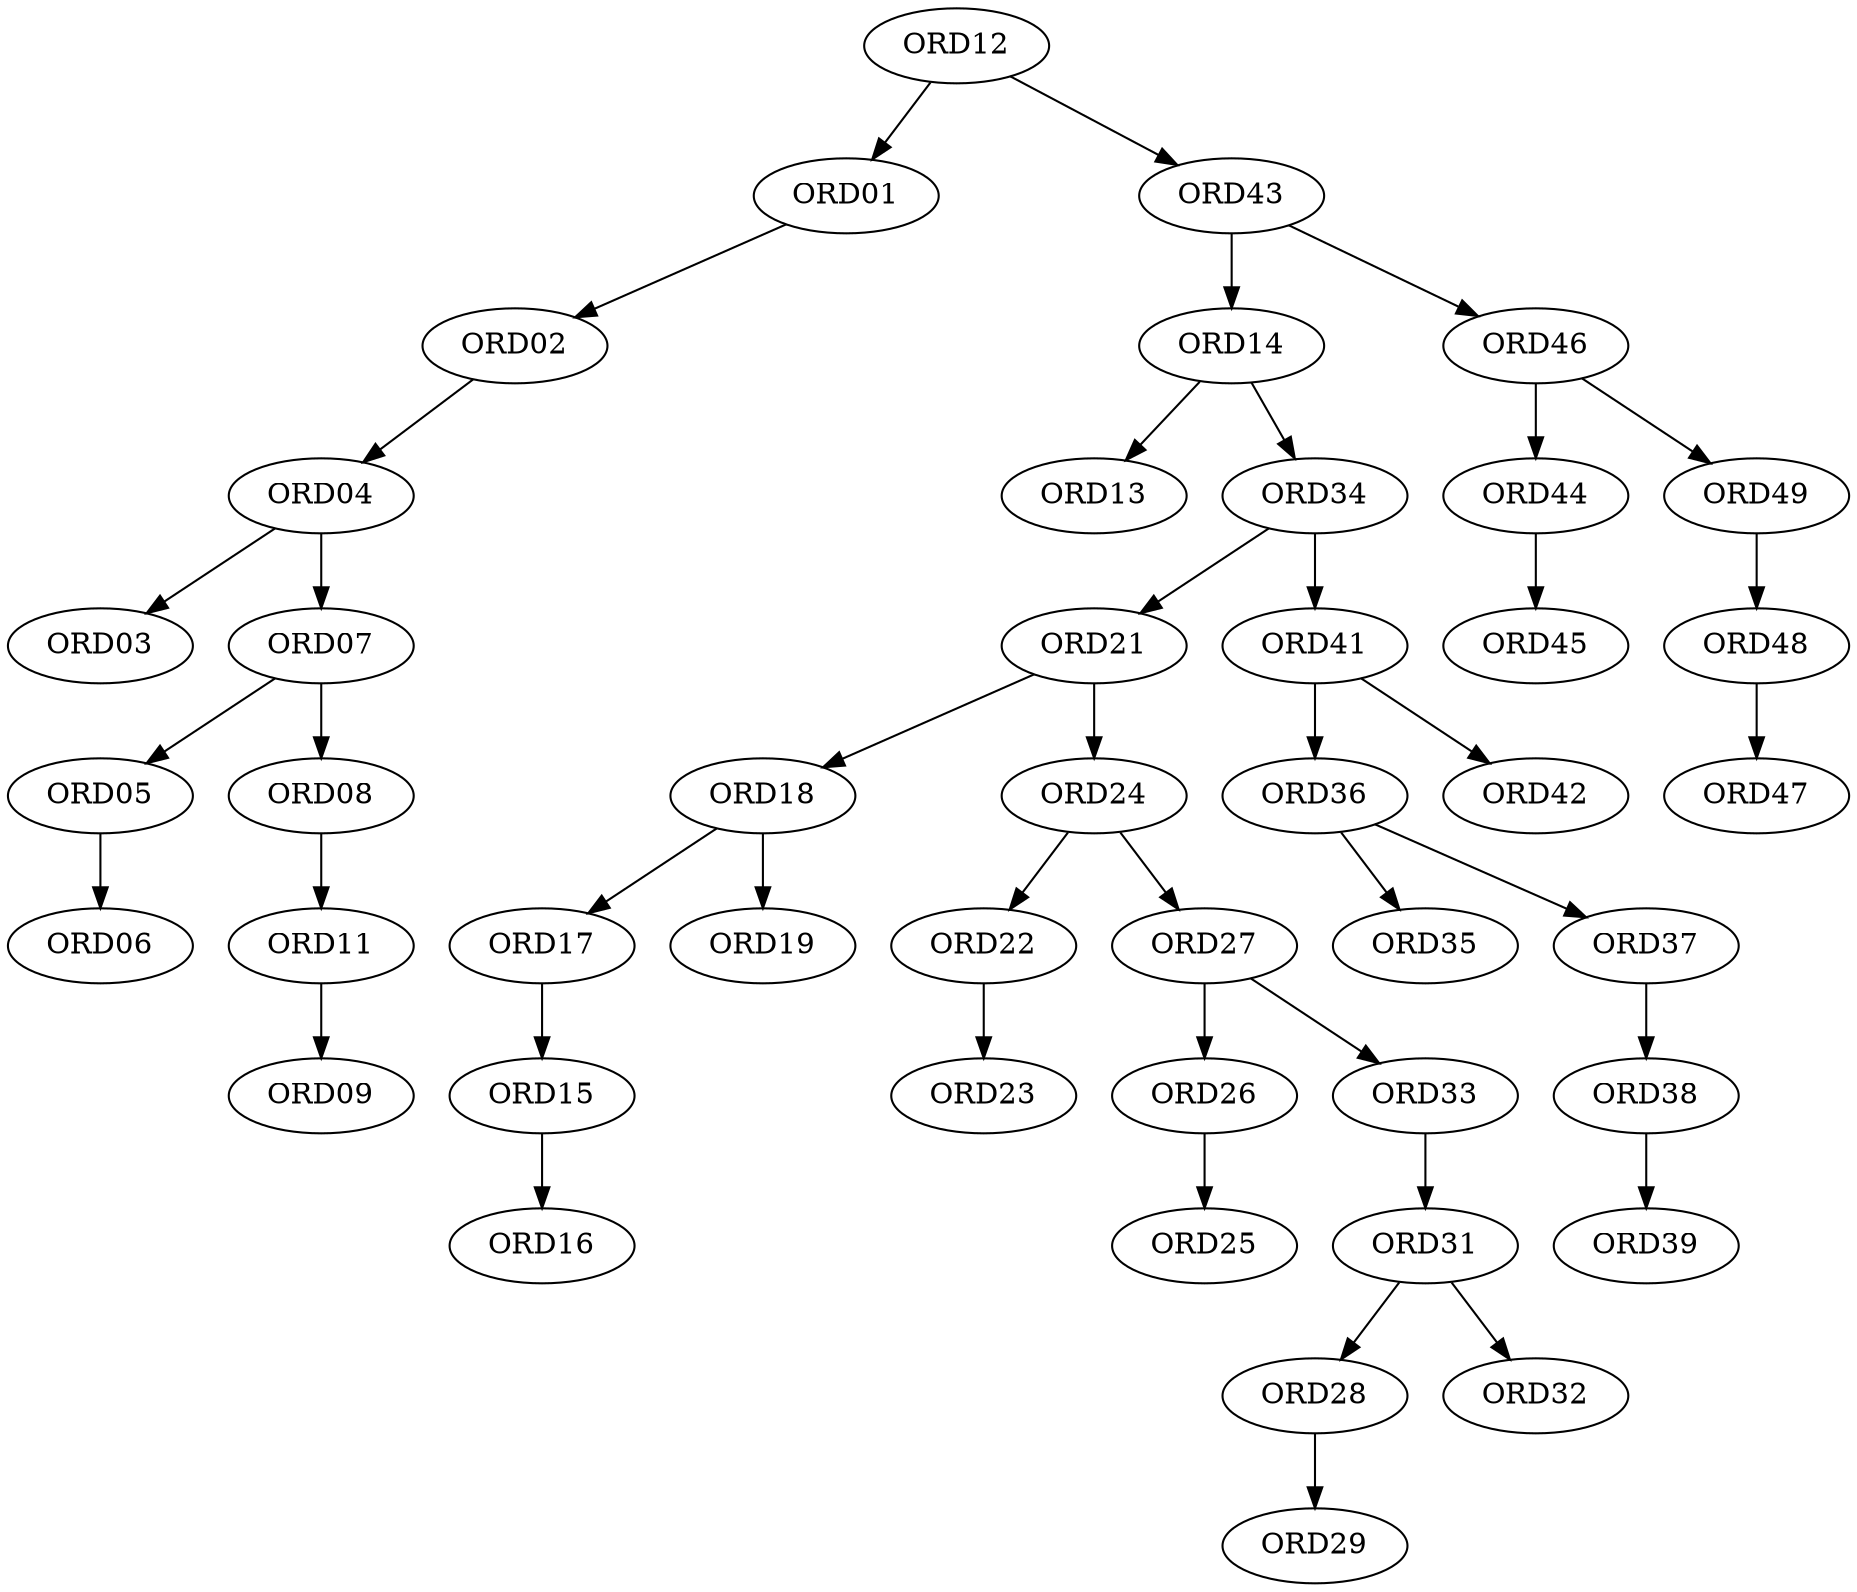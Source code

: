 digraph BST {
"ORD12" -> "ORD01";
"ORD12" -> "ORD43";
"ORD01" -> "ORD02";
"ORD02" -> "ORD04";
"ORD04" -> "ORD03";
"ORD04" -> "ORD07";
"ORD07" -> "ORD05";
"ORD07" -> "ORD08";
"ORD05" -> "ORD06";
"ORD08" -> "ORD11";
"ORD11" -> "ORD09";
"ORD43" -> "ORD14";
"ORD43" -> "ORD46";
"ORD14" -> "ORD13";
"ORD14" -> "ORD34";
"ORD34" -> "ORD21";
"ORD34" -> "ORD41";
"ORD21" -> "ORD18";
"ORD21" -> "ORD24";
"ORD18" -> "ORD17";
"ORD18" -> "ORD19";
"ORD17" -> "ORD15";
"ORD15" -> "ORD16";
"ORD24" -> "ORD22";
"ORD24" -> "ORD27";
"ORD22" -> "ORD23";
"ORD27" -> "ORD26";
"ORD27" -> "ORD33";
"ORD26" -> "ORD25";
"ORD33" -> "ORD31";
"ORD31" -> "ORD28";
"ORD31" -> "ORD32";
"ORD28" -> "ORD29";
"ORD41" -> "ORD36";
"ORD41" -> "ORD42";
"ORD36" -> "ORD35";
"ORD36" -> "ORD37";
"ORD37" -> "ORD38";
"ORD38" -> "ORD39";
"ORD46" -> "ORD44";
"ORD46" -> "ORD49";
"ORD44" -> "ORD45";
"ORD49" -> "ORD48";
"ORD48" -> "ORD47";
}
